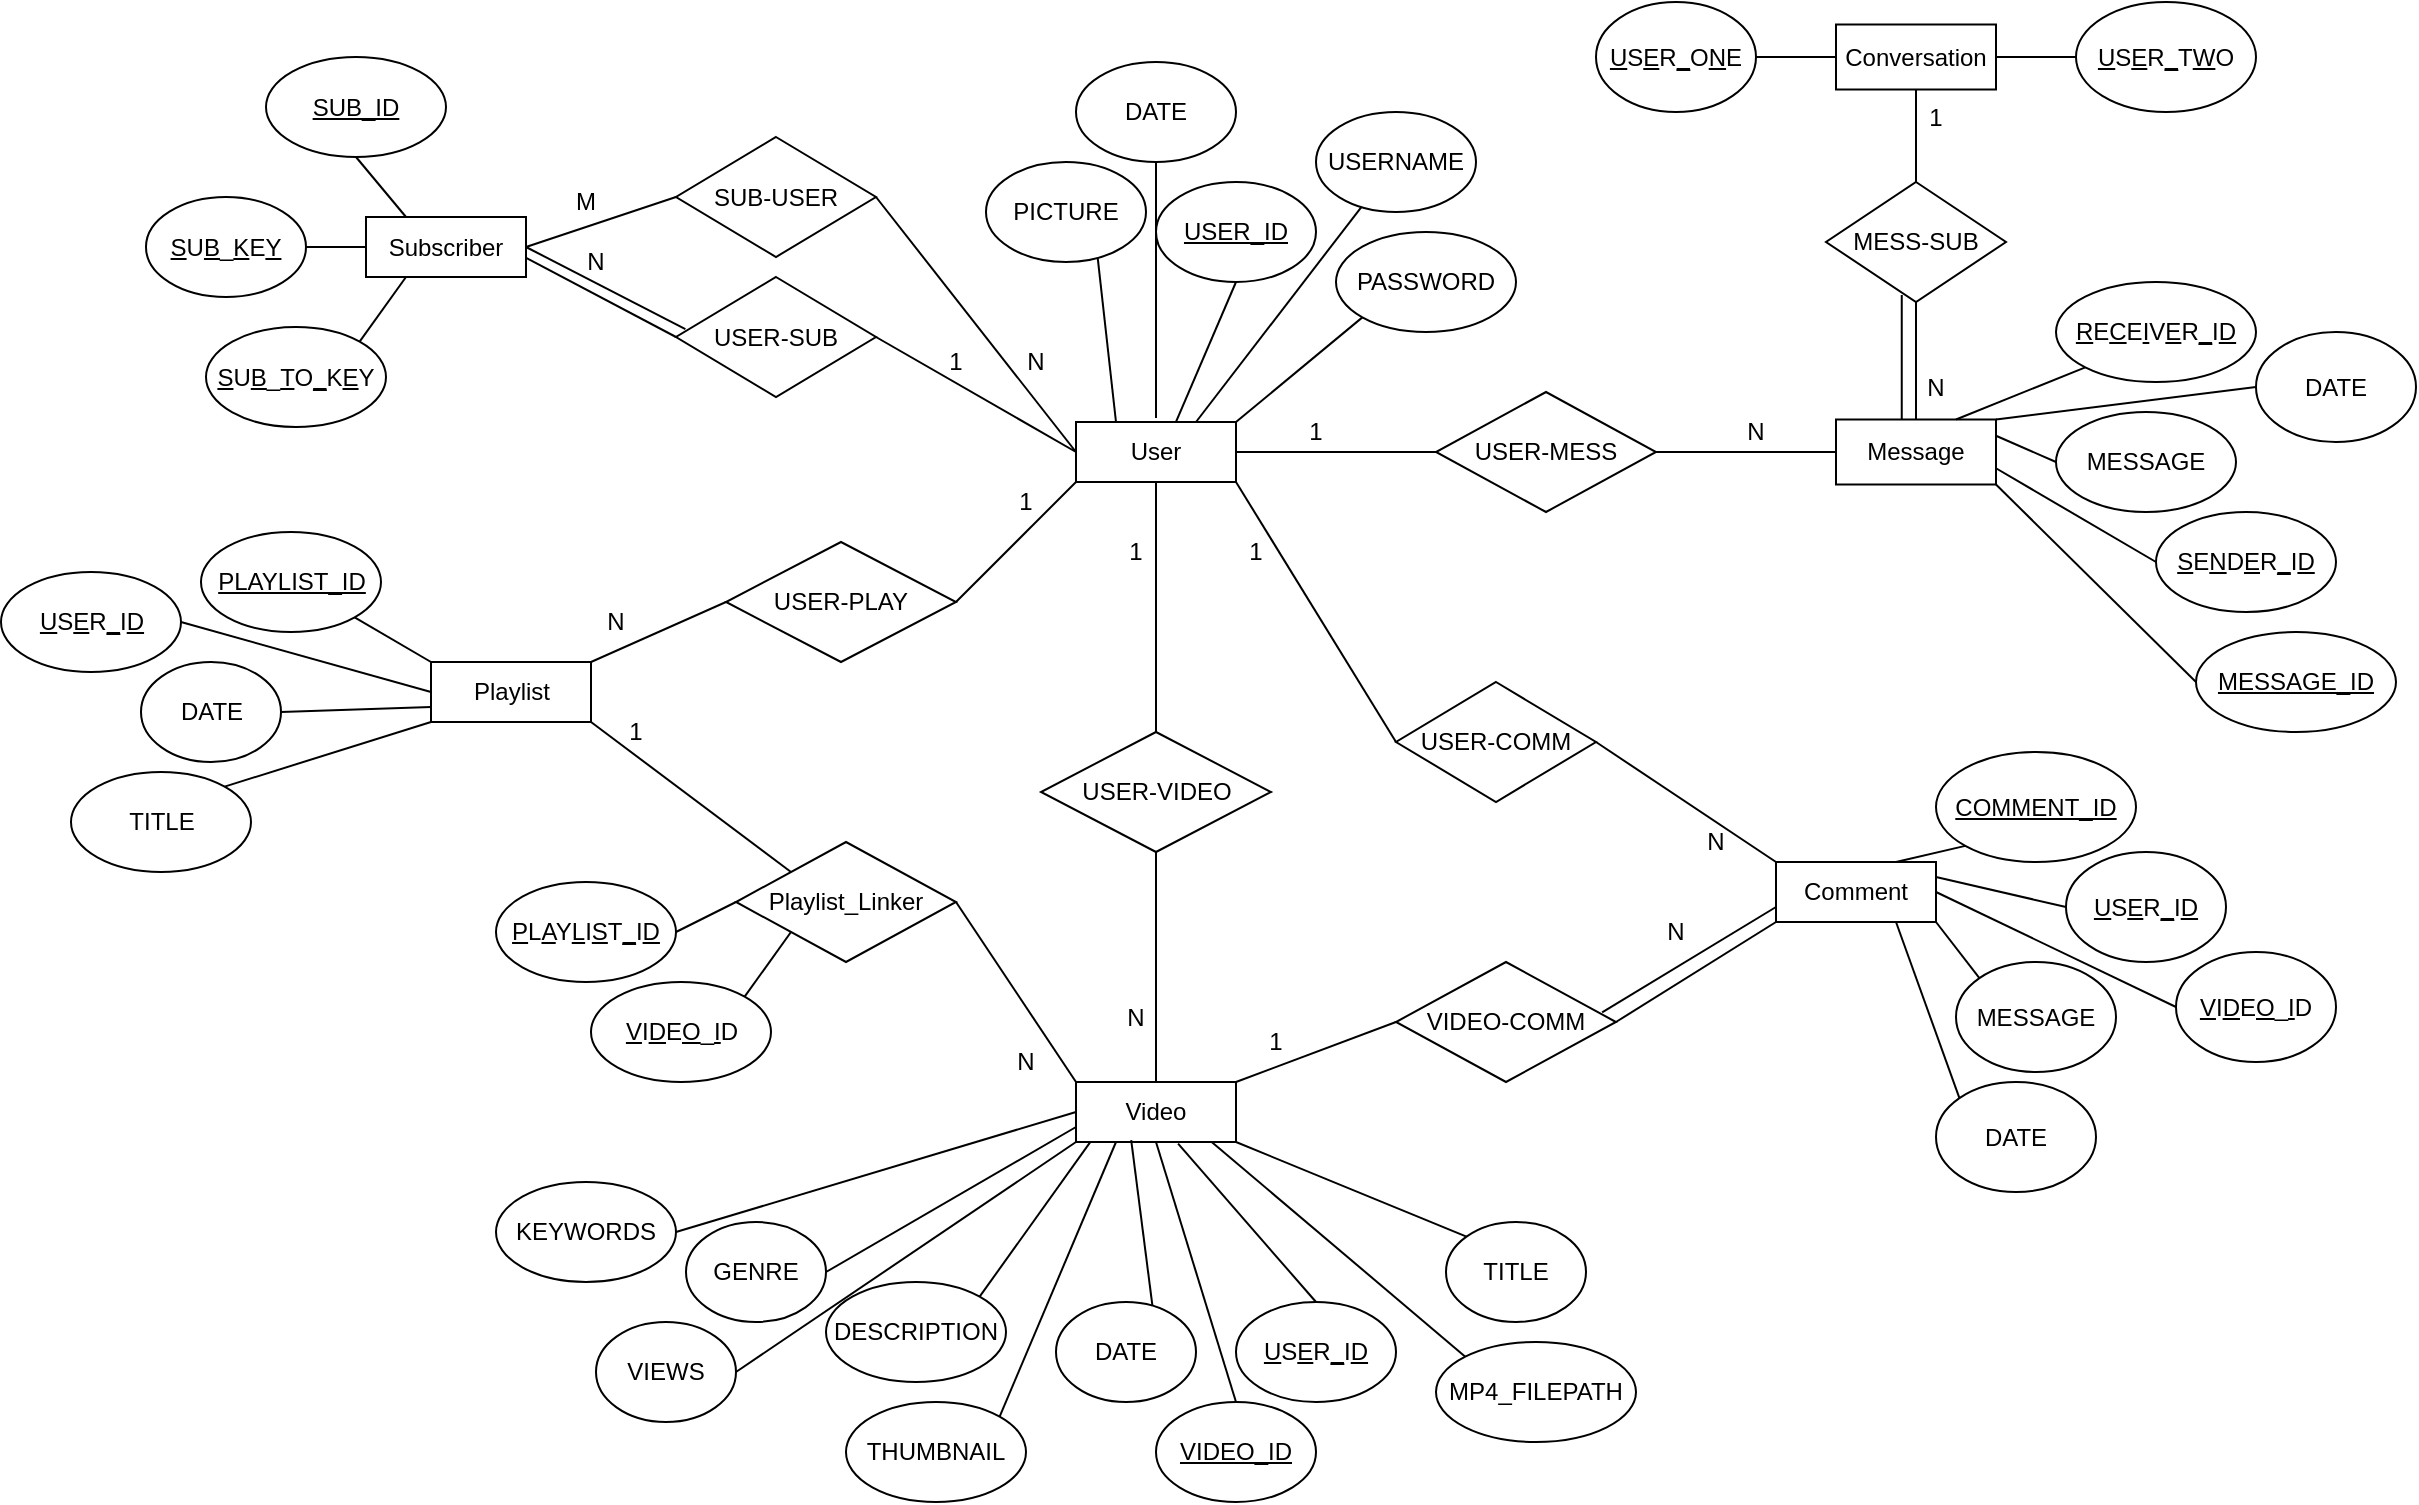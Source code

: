 <mxfile version="12.9.14" type="github">
  <diagram id="RDakOnnjeR9kb4Okva5i" name="Page-1">
    <mxGraphModel dx="1629" dy="430" grid="1" gridSize="10" guides="1" tooltips="1" connect="1" arrows="1" fold="1" page="1" pageScale="1" pageWidth="850" pageHeight="1100" math="0" shadow="0">
      <root>
        <mxCell id="0" />
        <mxCell id="1" parent="0" />
        <mxCell id="MKcImt3iipP7TzkXW-Rf-1" value="User" style="rounded=0;whiteSpace=wrap;html=1;" vertex="1" parent="1">
          <mxGeometry x="470" y="230" width="80" height="30" as="geometry" />
        </mxCell>
        <mxCell id="MKcImt3iipP7TzkXW-Rf-2" value="&lt;u&gt;USER_ID&lt;/u&gt;" style="ellipse;whiteSpace=wrap;html=1;" vertex="1" parent="1">
          <mxGeometry x="510" y="110" width="80" height="50" as="geometry" />
        </mxCell>
        <mxCell id="MKcImt3iipP7TzkXW-Rf-3" value="" style="endArrow=none;html=1;exitX=0.623;exitY=0.012;exitDx=0;exitDy=0;entryX=0.5;entryY=1;entryDx=0;entryDy=0;exitPerimeter=0;" edge="1" parent="1" source="MKcImt3iipP7TzkXW-Rf-1" target="MKcImt3iipP7TzkXW-Rf-2">
          <mxGeometry width="50" height="50" relative="1" as="geometry">
            <mxPoint x="480" y="230" as="sourcePoint" />
            <mxPoint x="530" y="180" as="targetPoint" />
          </mxGeometry>
        </mxCell>
        <mxCell id="MKcImt3iipP7TzkXW-Rf-4" value="USERNAME" style="ellipse;whiteSpace=wrap;html=1;" vertex="1" parent="1">
          <mxGeometry x="590" y="75" width="80" height="50" as="geometry" />
        </mxCell>
        <mxCell id="MKcImt3iipP7TzkXW-Rf-5" value="PASSWORD" style="ellipse;whiteSpace=wrap;html=1;" vertex="1" parent="1">
          <mxGeometry x="600" y="135" width="90" height="50" as="geometry" />
        </mxCell>
        <mxCell id="MKcImt3iipP7TzkXW-Rf-6" value="DATE" style="ellipse;whiteSpace=wrap;html=1;" vertex="1" parent="1">
          <mxGeometry x="470" y="50" width="80" height="50" as="geometry" />
        </mxCell>
        <mxCell id="MKcImt3iipP7TzkXW-Rf-7" value="PICTURE" style="ellipse;whiteSpace=wrap;html=1;" vertex="1" parent="1">
          <mxGeometry x="425" y="100" width="80" height="50" as="geometry" />
        </mxCell>
        <mxCell id="MKcImt3iipP7TzkXW-Rf-8" value="" style="endArrow=none;html=1;exitX=0.75;exitY=0;exitDx=0;exitDy=0;" edge="1" parent="1" source="MKcImt3iipP7TzkXW-Rf-1" target="MKcImt3iipP7TzkXW-Rf-4">
          <mxGeometry width="50" height="50" relative="1" as="geometry">
            <mxPoint x="700" y="240" as="sourcePoint" />
            <mxPoint x="700" y="210" as="targetPoint" />
          </mxGeometry>
        </mxCell>
        <mxCell id="MKcImt3iipP7TzkXW-Rf-9" value="" style="endArrow=none;html=1;entryX=0;entryY=1;entryDx=0;entryDy=0;exitX=1;exitY=0;exitDx=0;exitDy=0;" edge="1" parent="1" source="MKcImt3iipP7TzkXW-Rf-1" target="MKcImt3iipP7TzkXW-Rf-5">
          <mxGeometry width="50" height="50" relative="1" as="geometry">
            <mxPoint x="550" y="227" as="sourcePoint" />
            <mxPoint x="790" y="180" as="targetPoint" />
          </mxGeometry>
        </mxCell>
        <mxCell id="MKcImt3iipP7TzkXW-Rf-10" value="" style="endArrow=none;html=1;entryX=0.5;entryY=1;entryDx=0;entryDy=0;" edge="1" parent="1" target="MKcImt3iipP7TzkXW-Rf-6">
          <mxGeometry width="50" height="50" relative="1" as="geometry">
            <mxPoint x="510" y="228" as="sourcePoint" />
            <mxPoint x="810" y="180" as="targetPoint" />
          </mxGeometry>
        </mxCell>
        <mxCell id="MKcImt3iipP7TzkXW-Rf-11" value="" style="endArrow=none;html=1;exitX=0.25;exitY=0;exitDx=0;exitDy=0;entryX=0.698;entryY=0.956;entryDx=0;entryDy=0;entryPerimeter=0;" edge="1" parent="1" source="MKcImt3iipP7TzkXW-Rf-1" target="MKcImt3iipP7TzkXW-Rf-7">
          <mxGeometry width="50" height="50" relative="1" as="geometry">
            <mxPoint x="790" y="280" as="sourcePoint" />
            <mxPoint x="470" y="210" as="targetPoint" />
          </mxGeometry>
        </mxCell>
        <mxCell id="MKcImt3iipP7TzkXW-Rf-12" value="USER-VIDEO" style="rhombus;whiteSpace=wrap;html=1;" vertex="1" parent="1">
          <mxGeometry x="452.5" y="385" width="115" height="60" as="geometry" />
        </mxCell>
        <mxCell id="MKcImt3iipP7TzkXW-Rf-13" value="" style="endArrow=none;html=1;entryX=0.5;entryY=1;entryDx=0;entryDy=0;exitX=0.5;exitY=0;exitDx=0;exitDy=0;" edge="1" parent="1" source="MKcImt3iipP7TzkXW-Rf-12" target="MKcImt3iipP7TzkXW-Rf-1">
          <mxGeometry width="50" height="50" relative="1" as="geometry">
            <mxPoint x="590" y="350" as="sourcePoint" />
            <mxPoint x="640" y="300" as="targetPoint" />
          </mxGeometry>
        </mxCell>
        <mxCell id="MKcImt3iipP7TzkXW-Rf-14" value="1" style="text;html=1;strokeColor=none;fillColor=none;align=center;verticalAlign=middle;whiteSpace=wrap;rounded=0;" vertex="1" parent="1">
          <mxGeometry x="480" y="285" width="40" height="20" as="geometry" />
        </mxCell>
        <mxCell id="MKcImt3iipP7TzkXW-Rf-16" value="" style="endArrow=none;html=1;entryX=0.5;entryY=1;entryDx=0;entryDy=0;exitX=0.5;exitY=0;exitDx=0;exitDy=0;" edge="1" parent="1" source="MKcImt3iipP7TzkXW-Rf-17" target="MKcImt3iipP7TzkXW-Rf-12">
          <mxGeometry width="50" height="50" relative="1" as="geometry">
            <mxPoint x="510" y="450" as="sourcePoint" />
            <mxPoint x="570" y="430" as="targetPoint" />
          </mxGeometry>
        </mxCell>
        <mxCell id="MKcImt3iipP7TzkXW-Rf-17" value="Video" style="rounded=0;whiteSpace=wrap;html=1;" vertex="1" parent="1">
          <mxGeometry x="470" y="560" width="80" height="30" as="geometry" />
        </mxCell>
        <mxCell id="MKcImt3iipP7TzkXW-Rf-20" value="N" style="text;html=1;strokeColor=none;fillColor=none;align=center;verticalAlign=middle;whiteSpace=wrap;rounded=0;" vertex="1" parent="1">
          <mxGeometry x="480" y="517.5" width="40" height="20" as="geometry" />
        </mxCell>
        <mxCell id="MKcImt3iipP7TzkXW-Rf-21" value="DESCRIPTION" style="ellipse;whiteSpace=wrap;html=1;" vertex="1" parent="1">
          <mxGeometry x="345" y="660" width="90" height="50" as="geometry" />
        </mxCell>
        <mxCell id="MKcImt3iipP7TzkXW-Rf-22" value="DATE" style="ellipse;whiteSpace=wrap;html=1;" vertex="1" parent="1">
          <mxGeometry x="460" y="670" width="70" height="50" as="geometry" />
        </mxCell>
        <mxCell id="MKcImt3iipP7TzkXW-Rf-23" value="MP4_FILEPATH" style="ellipse;whiteSpace=wrap;html=1;" vertex="1" parent="1">
          <mxGeometry x="650" y="690" width="100" height="50" as="geometry" />
        </mxCell>
        <mxCell id="MKcImt3iipP7TzkXW-Rf-24" value="&lt;u&gt;VIDEO_ID&lt;/u&gt;" style="ellipse;whiteSpace=wrap;html=1;" vertex="1" parent="1">
          <mxGeometry x="510" y="720" width="80" height="50" as="geometry" />
        </mxCell>
        <mxCell id="MKcImt3iipP7TzkXW-Rf-25" value="THUMBNAIL" style="ellipse;whiteSpace=wrap;html=1;" vertex="1" parent="1">
          <mxGeometry x="355" y="720" width="90" height="50" as="geometry" />
        </mxCell>
        <mxCell id="MKcImt3iipP7TzkXW-Rf-26" value="TITLE" style="ellipse;whiteSpace=wrap;html=1;" vertex="1" parent="1">
          <mxGeometry x="655" y="630" width="70" height="50" as="geometry" />
        </mxCell>
        <mxCell id="MKcImt3iipP7TzkXW-Rf-27" value="&lt;u&gt;U&lt;/u&gt;S&lt;u&gt;E&lt;/u&gt;R&lt;u&gt;_&lt;/u&gt;I&lt;u&gt;D&lt;/u&gt;" style="ellipse;whiteSpace=wrap;html=1;" vertex="1" parent="1">
          <mxGeometry x="550" y="670" width="80" height="50" as="geometry" />
        </mxCell>
        <mxCell id="MKcImt3iipP7TzkXW-Rf-28" value="" style="endArrow=none;html=1;entryX=0.5;entryY=1;entryDx=0;entryDy=0;exitX=0.5;exitY=0;exitDx=0;exitDy=0;" edge="1" parent="1" source="MKcImt3iipP7TzkXW-Rf-24" target="MKcImt3iipP7TzkXW-Rf-17">
          <mxGeometry width="50" height="50" relative="1" as="geometry">
            <mxPoint x="180" y="550" as="sourcePoint" />
            <mxPoint x="230" y="500" as="targetPoint" />
          </mxGeometry>
        </mxCell>
        <mxCell id="MKcImt3iipP7TzkXW-Rf-29" value="" style="endArrow=none;html=1;exitX=0.638;exitY=1.026;exitDx=0;exitDy=0;entryX=0.5;entryY=0;entryDx=0;entryDy=0;exitPerimeter=0;" edge="1" parent="1" source="MKcImt3iipP7TzkXW-Rf-17" target="MKcImt3iipP7TzkXW-Rf-27">
          <mxGeometry width="50" height="50" relative="1" as="geometry">
            <mxPoint x="650" y="570" as="sourcePoint" />
            <mxPoint x="700" y="520" as="targetPoint" />
          </mxGeometry>
        </mxCell>
        <mxCell id="MKcImt3iipP7TzkXW-Rf-31" value="" style="endArrow=none;html=1;exitX=0;exitY=0;exitDx=0;exitDy=0;entryX=0.848;entryY=1;entryDx=0;entryDy=0;entryPerimeter=0;" edge="1" parent="1" source="MKcImt3iipP7TzkXW-Rf-23" target="MKcImt3iipP7TzkXW-Rf-17">
          <mxGeometry width="50" height="50" relative="1" as="geometry">
            <mxPoint x="600" y="640" as="sourcePoint" />
            <mxPoint x="650" y="590" as="targetPoint" />
          </mxGeometry>
        </mxCell>
        <mxCell id="MKcImt3iipP7TzkXW-Rf-32" value="" style="endArrow=none;html=1;exitX=0.689;exitY=0.04;exitDx=0;exitDy=0;exitPerimeter=0;entryX=0.345;entryY=0.968;entryDx=0;entryDy=0;entryPerimeter=0;" edge="1" parent="1" source="MKcImt3iipP7TzkXW-Rf-22" target="MKcImt3iipP7TzkXW-Rf-17">
          <mxGeometry width="50" height="50" relative="1" as="geometry">
            <mxPoint x="410" y="640" as="sourcePoint" />
            <mxPoint x="499" y="610" as="targetPoint" />
          </mxGeometry>
        </mxCell>
        <mxCell id="MKcImt3iipP7TzkXW-Rf-33" value="" style="endArrow=none;html=1;exitX=0;exitY=0;exitDx=0;exitDy=0;entryX=1;entryY=1;entryDx=0;entryDy=0;" edge="1" parent="1" source="MKcImt3iipP7TzkXW-Rf-26" target="MKcImt3iipP7TzkXW-Rf-17">
          <mxGeometry width="50" height="50" relative="1" as="geometry">
            <mxPoint x="710" y="610" as="sourcePoint" />
            <mxPoint x="760" y="560" as="targetPoint" />
          </mxGeometry>
        </mxCell>
        <mxCell id="MKcImt3iipP7TzkXW-Rf-34" value="" style="endArrow=none;html=1;exitX=1;exitY=0;exitDx=0;exitDy=0;entryX=0.25;entryY=1;entryDx=0;entryDy=0;" edge="1" parent="1" source="MKcImt3iipP7TzkXW-Rf-25" target="MKcImt3iipP7TzkXW-Rf-17">
          <mxGeometry width="50" height="50" relative="1" as="geometry">
            <mxPoint x="380" y="660" as="sourcePoint" />
            <mxPoint x="430" y="610" as="targetPoint" />
          </mxGeometry>
        </mxCell>
        <mxCell id="MKcImt3iipP7TzkXW-Rf-35" value="" style="endArrow=none;html=1;exitX=1;exitY=0;exitDx=0;exitDy=0;entryX=0.09;entryY=0.999;entryDx=0;entryDy=0;entryPerimeter=0;" edge="1" parent="1" source="MKcImt3iipP7TzkXW-Rf-21" target="MKcImt3iipP7TzkXW-Rf-17">
          <mxGeometry width="50" height="50" relative="1" as="geometry">
            <mxPoint x="310" y="620" as="sourcePoint" />
            <mxPoint x="360" y="570" as="targetPoint" />
          </mxGeometry>
        </mxCell>
        <mxCell id="MKcImt3iipP7TzkXW-Rf-36" value="VIEWS" style="ellipse;whiteSpace=wrap;html=1;" vertex="1" parent="1">
          <mxGeometry x="230" y="680" width="70" height="50" as="geometry" />
        </mxCell>
        <mxCell id="MKcImt3iipP7TzkXW-Rf-37" value="GENRE" style="ellipse;whiteSpace=wrap;html=1;" vertex="1" parent="1">
          <mxGeometry x="275" y="630" width="70" height="50" as="geometry" />
        </mxCell>
        <mxCell id="MKcImt3iipP7TzkXW-Rf-38" value="KEYWORDS" style="ellipse;whiteSpace=wrap;html=1;" vertex="1" parent="1">
          <mxGeometry x="180" y="610" width="90" height="50" as="geometry" />
        </mxCell>
        <mxCell id="MKcImt3iipP7TzkXW-Rf-39" value="" style="endArrow=none;html=1;exitX=1;exitY=0.5;exitDx=0;exitDy=0;entryX=0;entryY=1;entryDx=0;entryDy=0;" edge="1" parent="1" source="MKcImt3iipP7TzkXW-Rf-36" target="MKcImt3iipP7TzkXW-Rf-17">
          <mxGeometry width="50" height="50" relative="1" as="geometry">
            <mxPoint x="270" y="600" as="sourcePoint" />
            <mxPoint x="320" y="550" as="targetPoint" />
          </mxGeometry>
        </mxCell>
        <mxCell id="MKcImt3iipP7TzkXW-Rf-40" value="" style="endArrow=none;html=1;exitX=1;exitY=0.5;exitDx=0;exitDy=0;entryX=0;entryY=0.75;entryDx=0;entryDy=0;" edge="1" parent="1" source="MKcImt3iipP7TzkXW-Rf-37" target="MKcImt3iipP7TzkXW-Rf-17">
          <mxGeometry width="50" height="50" relative="1" as="geometry">
            <mxPoint x="300" y="590" as="sourcePoint" />
            <mxPoint x="360" y="550" as="targetPoint" />
          </mxGeometry>
        </mxCell>
        <mxCell id="MKcImt3iipP7TzkXW-Rf-41" value="" style="endArrow=none;html=1;exitX=1;exitY=0.5;exitDx=0;exitDy=0;entryX=0;entryY=0.5;entryDx=0;entryDy=0;" edge="1" parent="1" source="MKcImt3iipP7TzkXW-Rf-38" target="MKcImt3iipP7TzkXW-Rf-17">
          <mxGeometry width="50" height="50" relative="1" as="geometry">
            <mxPoint x="260" y="585" as="sourcePoint" />
            <mxPoint x="460" y="575" as="targetPoint" />
          </mxGeometry>
        </mxCell>
        <mxCell id="MKcImt3iipP7TzkXW-Rf-44" value="Subscriber" style="rounded=0;whiteSpace=wrap;html=1;" vertex="1" parent="1">
          <mxGeometry x="115" y="127.5" width="80" height="30" as="geometry" />
        </mxCell>
        <mxCell id="MKcImt3iipP7TzkXW-Rf-45" value="USER-SUB" style="rhombus;whiteSpace=wrap;html=1;" vertex="1" parent="1">
          <mxGeometry x="270" y="157.5" width="100" height="60" as="geometry" />
        </mxCell>
        <mxCell id="MKcImt3iipP7TzkXW-Rf-46" value="" style="endArrow=none;html=1;exitX=1;exitY=0.5;exitDx=0;exitDy=0;entryX=0.047;entryY=0.435;entryDx=0;entryDy=0;entryPerimeter=0;" edge="1" parent="1" source="MKcImt3iipP7TzkXW-Rf-44" target="MKcImt3iipP7TzkXW-Rf-45">
          <mxGeometry width="50" height="50" relative="1" as="geometry">
            <mxPoint x="260" y="237.5" as="sourcePoint" />
            <mxPoint x="278" y="205.5" as="targetPoint" />
          </mxGeometry>
        </mxCell>
        <mxCell id="MKcImt3iipP7TzkXW-Rf-47" value="" style="endArrow=none;html=1;exitX=1;exitY=0.5;exitDx=0;exitDy=0;entryX=0;entryY=0.5;entryDx=0;entryDy=0;" edge="1" parent="1" source="MKcImt3iipP7TzkXW-Rf-45" target="MKcImt3iipP7TzkXW-Rf-1">
          <mxGeometry width="50" height="50" relative="1" as="geometry">
            <mxPoint x="350" y="330" as="sourcePoint" />
            <mxPoint x="400" y="280" as="targetPoint" />
          </mxGeometry>
        </mxCell>
        <mxCell id="MKcImt3iipP7TzkXW-Rf-48" value="N" style="text;html=1;strokeColor=none;fillColor=none;align=center;verticalAlign=middle;whiteSpace=wrap;rounded=0;" vertex="1" parent="1">
          <mxGeometry x="210" y="140" width="40" height="20" as="geometry" />
        </mxCell>
        <mxCell id="MKcImt3iipP7TzkXW-Rf-49" value="1" style="text;html=1;strokeColor=none;fillColor=none;align=center;verticalAlign=middle;whiteSpace=wrap;rounded=0;" vertex="1" parent="1">
          <mxGeometry x="390" y="190" width="40" height="20" as="geometry" />
        </mxCell>
        <mxCell id="MKcImt3iipP7TzkXW-Rf-51" value="SUB-USER" style="rhombus;whiteSpace=wrap;html=1;" vertex="1" parent="1">
          <mxGeometry x="270" y="87.5" width="100" height="60" as="geometry" />
        </mxCell>
        <mxCell id="MKcImt3iipP7TzkXW-Rf-52" value="" style="endArrow=none;html=1;exitX=1;exitY=0.5;exitDx=0;exitDy=0;entryX=0;entryY=0.5;entryDx=0;entryDy=0;" edge="1" parent="1" source="MKcImt3iipP7TzkXW-Rf-44" target="MKcImt3iipP7TzkXW-Rf-51">
          <mxGeometry width="50" height="50" relative="1" as="geometry">
            <mxPoint x="260" y="167.5" as="sourcePoint" />
            <mxPoint x="310" y="117.5" as="targetPoint" />
          </mxGeometry>
        </mxCell>
        <mxCell id="MKcImt3iipP7TzkXW-Rf-53" value="" style="endArrow=none;html=1;entryX=1;entryY=0.5;entryDx=0;entryDy=0;exitX=0;exitY=0.5;exitDx=0;exitDy=0;" edge="1" parent="1" source="MKcImt3iipP7TzkXW-Rf-1" target="MKcImt3iipP7TzkXW-Rf-51">
          <mxGeometry width="50" height="50" relative="1" as="geometry">
            <mxPoint x="240" y="230" as="sourcePoint" />
            <mxPoint x="290" y="180" as="targetPoint" />
          </mxGeometry>
        </mxCell>
        <mxCell id="MKcImt3iipP7TzkXW-Rf-54" value="N" style="text;html=1;strokeColor=none;fillColor=none;align=center;verticalAlign=middle;whiteSpace=wrap;rounded=0;" vertex="1" parent="1">
          <mxGeometry x="430" y="190" width="40" height="20" as="geometry" />
        </mxCell>
        <mxCell id="MKcImt3iipP7TzkXW-Rf-57" value="M" style="text;html=1;strokeColor=none;fillColor=none;align=center;verticalAlign=middle;whiteSpace=wrap;rounded=0;" vertex="1" parent="1">
          <mxGeometry x="205" y="110" width="40" height="20" as="geometry" />
        </mxCell>
        <mxCell id="MKcImt3iipP7TzkXW-Rf-60" value="" style="endArrow=none;html=1;entryX=0;entryY=0.5;entryDx=0;entryDy=0;exitX=1.004;exitY=0.687;exitDx=0;exitDy=0;exitPerimeter=0;" edge="1" parent="1" source="MKcImt3iipP7TzkXW-Rf-44" target="MKcImt3iipP7TzkXW-Rf-45">
          <mxGeometry width="50" height="50" relative="1" as="geometry">
            <mxPoint x="220" y="307.5" as="sourcePoint" />
            <mxPoint x="270" y="257.5" as="targetPoint" />
          </mxGeometry>
        </mxCell>
        <mxCell id="MKcImt3iipP7TzkXW-Rf-62" value="" style="endArrow=none;html=1;exitX=0.25;exitY=0;exitDx=0;exitDy=0;entryX=0.5;entryY=1;entryDx=0;entryDy=0;" edge="1" parent="1" source="MKcImt3iipP7TzkXW-Rf-44" target="MKcImt3iipP7TzkXW-Rf-63">
          <mxGeometry width="50" height="50" relative="1" as="geometry">
            <mxPoint x="145" y="107.5" as="sourcePoint" />
            <mxPoint x="155" y="97.5" as="targetPoint" />
          </mxGeometry>
        </mxCell>
        <mxCell id="MKcImt3iipP7TzkXW-Rf-63" value="&lt;u&gt;SUB_ID&lt;/u&gt;" style="ellipse;whiteSpace=wrap;html=1;" vertex="1" parent="1">
          <mxGeometry x="65" y="47.5" width="90" height="50" as="geometry" />
        </mxCell>
        <mxCell id="MKcImt3iipP7TzkXW-Rf-64" value="&lt;u&gt;S&lt;/u&gt;U&lt;u&gt;B&lt;/u&gt;_&lt;u&gt;K&lt;/u&gt;E&lt;u&gt;Y&lt;/u&gt;" style="ellipse;whiteSpace=wrap;html=1;" vertex="1" parent="1">
          <mxGeometry x="5" y="117.5" width="80" height="50" as="geometry" />
        </mxCell>
        <mxCell id="MKcImt3iipP7TzkXW-Rf-65" value="" style="endArrow=none;html=1;entryX=0;entryY=0.5;entryDx=0;entryDy=0;exitX=1;exitY=0.5;exitDx=0;exitDy=0;" edge="1" parent="1" source="MKcImt3iipP7TzkXW-Rf-64" target="MKcImt3iipP7TzkXW-Rf-44">
          <mxGeometry width="50" height="50" relative="1" as="geometry">
            <mxPoint x="75" y="237.5" as="sourcePoint" />
            <mxPoint x="125" y="187.5" as="targetPoint" />
          </mxGeometry>
        </mxCell>
        <mxCell id="MKcImt3iipP7TzkXW-Rf-66" value="&lt;u&gt;S&lt;/u&gt;U&lt;u&gt;B&lt;/u&gt;_&lt;u&gt;T&lt;/u&gt;O&lt;u&gt;_&lt;/u&gt;K&lt;u&gt;E&lt;/u&gt;Y" style="ellipse;whiteSpace=wrap;html=1;" vertex="1" parent="1">
          <mxGeometry x="35" y="182.5" width="90" height="50" as="geometry" />
        </mxCell>
        <mxCell id="MKcImt3iipP7TzkXW-Rf-67" value="" style="endArrow=none;html=1;exitX=1;exitY=0;exitDx=0;exitDy=0;entryX=0.25;entryY=1;entryDx=0;entryDy=0;" edge="1" parent="1" source="MKcImt3iipP7TzkXW-Rf-66" target="MKcImt3iipP7TzkXW-Rf-44">
          <mxGeometry width="50" height="50" relative="1" as="geometry">
            <mxPoint x="135" y="247.5" as="sourcePoint" />
            <mxPoint x="185" y="197.5" as="targetPoint" />
          </mxGeometry>
        </mxCell>
        <mxCell id="MKcImt3iipP7TzkXW-Rf-69" value="USER-MESS" style="rhombus;whiteSpace=wrap;html=1;" vertex="1" parent="1">
          <mxGeometry x="650" y="215" width="110" height="60" as="geometry" />
        </mxCell>
        <mxCell id="MKcImt3iipP7TzkXW-Rf-71" value="" style="endArrow=none;html=1;exitX=1;exitY=0.5;exitDx=0;exitDy=0;entryX=0;entryY=0.5;entryDx=0;entryDy=0;" edge="1" parent="1" source="MKcImt3iipP7TzkXW-Rf-1" target="MKcImt3iipP7TzkXW-Rf-69">
          <mxGeometry width="50" height="50" relative="1" as="geometry">
            <mxPoint x="630" y="360" as="sourcePoint" />
            <mxPoint x="680" y="310" as="targetPoint" />
          </mxGeometry>
        </mxCell>
        <mxCell id="MKcImt3iipP7TzkXW-Rf-74" value="" style="endArrow=none;html=1;exitX=1;exitY=0.5;exitDx=0;exitDy=0;entryX=0;entryY=0.5;entryDx=0;entryDy=0;" edge="1" parent="1" source="MKcImt3iipP7TzkXW-Rf-69" target="MKcImt3iipP7TzkXW-Rf-75">
          <mxGeometry width="50" height="50" relative="1" as="geometry">
            <mxPoint x="800" y="220" as="sourcePoint" />
            <mxPoint x="840" y="240" as="targetPoint" />
          </mxGeometry>
        </mxCell>
        <mxCell id="MKcImt3iipP7TzkXW-Rf-75" value="Message" style="rounded=0;whiteSpace=wrap;html=1;" vertex="1" parent="1">
          <mxGeometry x="850" y="228.75" width="80" height="32.5" as="geometry" />
        </mxCell>
        <mxCell id="MKcImt3iipP7TzkXW-Rf-76" value="1" style="text;html=1;strokeColor=none;fillColor=none;align=center;verticalAlign=middle;whiteSpace=wrap;rounded=0;" vertex="1" parent="1">
          <mxGeometry x="570" y="225" width="40" height="20" as="geometry" />
        </mxCell>
        <mxCell id="MKcImt3iipP7TzkXW-Rf-77" value="N" style="text;html=1;strokeColor=none;fillColor=none;align=center;verticalAlign=middle;whiteSpace=wrap;rounded=0;" vertex="1" parent="1">
          <mxGeometry x="790" y="225" width="40" height="20" as="geometry" />
        </mxCell>
        <mxCell id="MKcImt3iipP7TzkXW-Rf-82" value="&lt;u&gt;MESSAGE_ID&lt;/u&gt;" style="ellipse;whiteSpace=wrap;html=1;" vertex="1" parent="1">
          <mxGeometry x="1030" y="335" width="100" height="50" as="geometry" />
        </mxCell>
        <mxCell id="MKcImt3iipP7TzkXW-Rf-83" value="MESSAGE" style="ellipse;whiteSpace=wrap;html=1;" vertex="1" parent="1">
          <mxGeometry x="960" y="225" width="90" height="50" as="geometry" />
        </mxCell>
        <mxCell id="MKcImt3iipP7TzkXW-Rf-84" value="DATE" style="ellipse;whiteSpace=wrap;html=1;" vertex="1" parent="1">
          <mxGeometry x="1060" y="185" width="80" height="55" as="geometry" />
        </mxCell>
        <mxCell id="MKcImt3iipP7TzkXW-Rf-85" value="&lt;u&gt;R&lt;/u&gt;E&lt;u&gt;C&lt;/u&gt;E&lt;u&gt;I&lt;/u&gt;V&lt;u&gt;E&lt;/u&gt;R&lt;u&gt;_&lt;/u&gt;I&lt;u&gt;D&lt;/u&gt;" style="ellipse;whiteSpace=wrap;html=1;" vertex="1" parent="1">
          <mxGeometry x="960" y="160" width="100" height="50" as="geometry" />
        </mxCell>
        <mxCell id="MKcImt3iipP7TzkXW-Rf-86" value="&lt;u&gt;S&lt;/u&gt;E&lt;u&gt;N&lt;/u&gt;D&lt;u&gt;E&lt;/u&gt;R&lt;u&gt;_&lt;/u&gt;I&lt;u&gt;D&lt;/u&gt;" style="ellipse;whiteSpace=wrap;html=1;" vertex="1" parent="1">
          <mxGeometry x="1010" y="275" width="90" height="50" as="geometry" />
        </mxCell>
        <mxCell id="MKcImt3iipP7TzkXW-Rf-87" value="" style="endArrow=none;html=1;exitX=0;exitY=0.5;exitDx=0;exitDy=0;entryX=1;entryY=1;entryDx=0;entryDy=0;" edge="1" parent="1" source="MKcImt3iipP7TzkXW-Rf-82" target="MKcImt3iipP7TzkXW-Rf-75">
          <mxGeometry width="50" height="50" relative="1" as="geometry">
            <mxPoint x="880" y="350" as="sourcePoint" />
            <mxPoint x="850" y="230" as="targetPoint" />
          </mxGeometry>
        </mxCell>
        <mxCell id="MKcImt3iipP7TzkXW-Rf-88" value="" style="endArrow=none;html=1;exitX=0;exitY=0.5;exitDx=0;exitDy=0;entryX=1;entryY=0.75;entryDx=0;entryDy=0;" edge="1" parent="1" source="MKcImt3iipP7TzkXW-Rf-86" target="MKcImt3iipP7TzkXW-Rf-75">
          <mxGeometry width="50" height="50" relative="1" as="geometry">
            <mxPoint x="880" y="330" as="sourcePoint" />
            <mxPoint x="915" y="360" as="targetPoint" />
          </mxGeometry>
        </mxCell>
        <mxCell id="MKcImt3iipP7TzkXW-Rf-89" value="" style="endArrow=none;html=1;exitX=0;exitY=1;exitDx=0;exitDy=0;entryX=0.75;entryY=0;entryDx=0;entryDy=0;" edge="1" parent="1" source="MKcImt3iipP7TzkXW-Rf-85" target="MKcImt3iipP7TzkXW-Rf-75">
          <mxGeometry width="50" height="50" relative="1" as="geometry">
            <mxPoint x="1020" y="350" as="sourcePoint" />
            <mxPoint x="1055" y="380" as="targetPoint" />
          </mxGeometry>
        </mxCell>
        <mxCell id="MKcImt3iipP7TzkXW-Rf-90" value="" style="endArrow=none;html=1;exitX=1;exitY=0.25;exitDx=0;exitDy=0;entryX=0;entryY=0.5;entryDx=0;entryDy=0;" edge="1" parent="1" source="MKcImt3iipP7TzkXW-Rf-75" target="MKcImt3iipP7TzkXW-Rf-83">
          <mxGeometry width="50" height="50" relative="1" as="geometry">
            <mxPoint x="1140" y="330" as="sourcePoint" />
            <mxPoint x="1175" y="360" as="targetPoint" />
          </mxGeometry>
        </mxCell>
        <mxCell id="MKcImt3iipP7TzkXW-Rf-91" value="" style="endArrow=none;html=1;exitX=1;exitY=0;exitDx=0;exitDy=0;entryX=0;entryY=0.5;entryDx=0;entryDy=0;" edge="1" parent="1" source="MKcImt3iipP7TzkXW-Rf-75" target="MKcImt3iipP7TzkXW-Rf-84">
          <mxGeometry width="50" height="50" relative="1" as="geometry">
            <mxPoint x="980" y="440" as="sourcePoint" />
            <mxPoint x="1015" y="470" as="targetPoint" />
          </mxGeometry>
        </mxCell>
        <mxCell id="MKcImt3iipP7TzkXW-Rf-92" value="MESS-SUB" style="rhombus;whiteSpace=wrap;html=1;" vertex="1" parent="1">
          <mxGeometry x="845" y="110" width="90" height="60" as="geometry" />
        </mxCell>
        <mxCell id="MKcImt3iipP7TzkXW-Rf-95" value="" style="endArrow=none;html=1;exitX=0.5;exitY=0;exitDx=0;exitDy=0;" edge="1" parent="1" source="MKcImt3iipP7TzkXW-Rf-75">
          <mxGeometry width="50" height="50" relative="1" as="geometry">
            <mxPoint x="750" y="160" as="sourcePoint" />
            <mxPoint x="890" y="170" as="targetPoint" />
          </mxGeometry>
        </mxCell>
        <mxCell id="MKcImt3iipP7TzkXW-Rf-96" value="" style="endArrow=none;html=1;exitX=0.5;exitY=0;exitDx=0;exitDy=0;entryX=0.5;entryY=1;entryDx=0;entryDy=0;" edge="1" parent="1" source="MKcImt3iipP7TzkXW-Rf-92" target="MKcImt3iipP7TzkXW-Rf-97">
          <mxGeometry width="50" height="50" relative="1" as="geometry">
            <mxPoint x="900" y="100" as="sourcePoint" />
            <mxPoint x="890" y="50" as="targetPoint" />
          </mxGeometry>
        </mxCell>
        <mxCell id="MKcImt3iipP7TzkXW-Rf-97" value="Conversation" style="rounded=0;whiteSpace=wrap;html=1;" vertex="1" parent="1">
          <mxGeometry x="850" y="31.25" width="80" height="32.5" as="geometry" />
        </mxCell>
        <mxCell id="MKcImt3iipP7TzkXW-Rf-98" value="N" style="text;html=1;strokeColor=none;fillColor=none;align=center;verticalAlign=middle;whiteSpace=wrap;rounded=0;" vertex="1" parent="1">
          <mxGeometry x="880" y="202.5" width="40" height="20" as="geometry" />
        </mxCell>
        <mxCell id="MKcImt3iipP7TzkXW-Rf-99" value="1" style="text;html=1;strokeColor=none;fillColor=none;align=center;verticalAlign=middle;whiteSpace=wrap;rounded=0;" vertex="1" parent="1">
          <mxGeometry x="880" y="67.5" width="40" height="20" as="geometry" />
        </mxCell>
        <mxCell id="MKcImt3iipP7TzkXW-Rf-100" value="" style="endArrow=none;html=1;exitX=0;exitY=0.5;exitDx=0;exitDy=0;entryX=1;entryY=0.5;entryDx=0;entryDy=0;" edge="1" parent="1" source="MKcImt3iipP7TzkXW-Rf-97" target="MKcImt3iipP7TzkXW-Rf-101">
          <mxGeometry width="50" height="50" relative="1" as="geometry">
            <mxPoint x="800" y="10" as="sourcePoint" />
            <mxPoint x="810" y="10" as="targetPoint" />
          </mxGeometry>
        </mxCell>
        <mxCell id="MKcImt3iipP7TzkXW-Rf-101" value="&lt;u&gt;U&lt;/u&gt;S&lt;u&gt;E&lt;/u&gt;R&lt;u&gt;_&lt;/u&gt;O&lt;u&gt;N&lt;/u&gt;E" style="ellipse;whiteSpace=wrap;html=1;" vertex="1" parent="1">
          <mxGeometry x="730" y="20" width="80" height="55" as="geometry" />
        </mxCell>
        <mxCell id="MKcImt3iipP7TzkXW-Rf-103" value="&lt;u&gt;U&lt;/u&gt;S&lt;u&gt;E&lt;/u&gt;R&lt;u&gt;_&lt;/u&gt;T&lt;u&gt;W&lt;/u&gt;O" style="ellipse;whiteSpace=wrap;html=1;" vertex="1" parent="1">
          <mxGeometry x="970" y="20" width="90" height="55" as="geometry" />
        </mxCell>
        <mxCell id="MKcImt3iipP7TzkXW-Rf-105" value="" style="endArrow=none;html=1;exitX=1;exitY=0.5;exitDx=0;exitDy=0;entryX=0;entryY=0.5;entryDx=0;entryDy=0;" edge="1" parent="1" source="MKcImt3iipP7TzkXW-Rf-97" target="MKcImt3iipP7TzkXW-Rf-103">
          <mxGeometry width="50" height="50" relative="1" as="geometry">
            <mxPoint x="980" y="100" as="sourcePoint" />
            <mxPoint x="1030" y="50" as="targetPoint" />
          </mxGeometry>
        </mxCell>
        <mxCell id="MKcImt3iipP7TzkXW-Rf-106" value="USER-COMM" style="rhombus;whiteSpace=wrap;html=1;" vertex="1" parent="1">
          <mxGeometry x="630" y="360" width="100" height="60" as="geometry" />
        </mxCell>
        <mxCell id="MKcImt3iipP7TzkXW-Rf-107" value="" style="endArrow=none;html=1;exitX=1;exitY=1;exitDx=0;exitDy=0;entryX=0;entryY=0.5;entryDx=0;entryDy=0;" edge="1" parent="1" source="MKcImt3iipP7TzkXW-Rf-1" target="MKcImt3iipP7TzkXW-Rf-106">
          <mxGeometry width="50" height="50" relative="1" as="geometry">
            <mxPoint x="530" y="320" as="sourcePoint" />
            <mxPoint x="580" y="270" as="targetPoint" />
          </mxGeometry>
        </mxCell>
        <mxCell id="MKcImt3iipP7TzkXW-Rf-108" value="" style="endArrow=none;html=1;exitX=1;exitY=0.5;exitDx=0;exitDy=0;entryX=0;entryY=0;entryDx=0;entryDy=0;" edge="1" parent="1" source="MKcImt3iipP7TzkXW-Rf-106" target="MKcImt3iipP7TzkXW-Rf-109">
          <mxGeometry width="50" height="50" relative="1" as="geometry">
            <mxPoint x="830" y="420" as="sourcePoint" />
            <mxPoint x="750" y="400" as="targetPoint" />
          </mxGeometry>
        </mxCell>
        <mxCell id="MKcImt3iipP7TzkXW-Rf-109" value="Comment" style="rounded=0;whiteSpace=wrap;html=1;" vertex="1" parent="1">
          <mxGeometry x="820" y="450" width="80" height="30" as="geometry" />
        </mxCell>
        <mxCell id="MKcImt3iipP7TzkXW-Rf-112" value="VIDEO-COMM" style="rhombus;whiteSpace=wrap;html=1;" vertex="1" parent="1">
          <mxGeometry x="630" y="500" width="110" height="60" as="geometry" />
        </mxCell>
        <mxCell id="MKcImt3iipP7TzkXW-Rf-113" value="" style="endArrow=none;html=1;exitX=1;exitY=0.5;exitDx=0;exitDy=0;entryX=0;entryY=1;entryDx=0;entryDy=0;" edge="1" parent="1" source="MKcImt3iipP7TzkXW-Rf-112" target="MKcImt3iipP7TzkXW-Rf-109">
          <mxGeometry width="50" height="50" relative="1" as="geometry">
            <mxPoint x="920" y="560" as="sourcePoint" />
            <mxPoint x="970" y="510" as="targetPoint" />
          </mxGeometry>
        </mxCell>
        <mxCell id="MKcImt3iipP7TzkXW-Rf-114" value="" style="endArrow=none;html=1;exitX=1;exitY=0;exitDx=0;exitDy=0;entryX=0;entryY=0.5;entryDx=0;entryDy=0;" edge="1" parent="1" source="MKcImt3iipP7TzkXW-Rf-17" target="MKcImt3iipP7TzkXW-Rf-112">
          <mxGeometry width="50" height="50" relative="1" as="geometry">
            <mxPoint x="680" y="600" as="sourcePoint" />
            <mxPoint x="730" y="550" as="targetPoint" />
          </mxGeometry>
        </mxCell>
        <mxCell id="MKcImt3iipP7TzkXW-Rf-115" value="1" style="text;html=1;strokeColor=none;fillColor=none;align=center;verticalAlign=middle;whiteSpace=wrap;rounded=0;" vertex="1" parent="1">
          <mxGeometry x="550" y="530" width="40" height="20" as="geometry" />
        </mxCell>
        <mxCell id="MKcImt3iipP7TzkXW-Rf-116" value="N" style="text;html=1;strokeColor=none;fillColor=none;align=center;verticalAlign=middle;whiteSpace=wrap;rounded=0;" vertex="1" parent="1">
          <mxGeometry x="750" y="475" width="40" height="20" as="geometry" />
        </mxCell>
        <mxCell id="MKcImt3iipP7TzkXW-Rf-117" value="1" style="text;html=1;strokeColor=none;fillColor=none;align=center;verticalAlign=middle;whiteSpace=wrap;rounded=0;" vertex="1" parent="1">
          <mxGeometry x="540" y="285" width="40" height="20" as="geometry" />
        </mxCell>
        <mxCell id="MKcImt3iipP7TzkXW-Rf-118" value="N" style="text;html=1;strokeColor=none;fillColor=none;align=center;verticalAlign=middle;whiteSpace=wrap;rounded=0;" vertex="1" parent="1">
          <mxGeometry x="770" y="430" width="40" height="20" as="geometry" />
        </mxCell>
        <mxCell id="MKcImt3iipP7TzkXW-Rf-119" value="" style="endArrow=none;html=1;exitX=0.75;exitY=0;exitDx=0;exitDy=0;entryX=0;entryY=1;entryDx=0;entryDy=0;" edge="1" parent="1" source="MKcImt3iipP7TzkXW-Rf-109" target="MKcImt3iipP7TzkXW-Rf-120">
          <mxGeometry width="50" height="50" relative="1" as="geometry">
            <mxPoint x="890" y="420" as="sourcePoint" />
            <mxPoint x="880" y="380" as="targetPoint" />
          </mxGeometry>
        </mxCell>
        <mxCell id="MKcImt3iipP7TzkXW-Rf-120" value="&lt;u&gt;COMMENT_ID&lt;/u&gt;" style="ellipse;whiteSpace=wrap;html=1;" vertex="1" parent="1">
          <mxGeometry x="900" y="395" width="100" height="55" as="geometry" />
        </mxCell>
        <mxCell id="MKcImt3iipP7TzkXW-Rf-121" value="MESSAGE" style="ellipse;whiteSpace=wrap;html=1;" vertex="1" parent="1">
          <mxGeometry x="910" y="500" width="80" height="55" as="geometry" />
        </mxCell>
        <mxCell id="MKcImt3iipP7TzkXW-Rf-123" value="&lt;u&gt;V&lt;/u&gt;I&lt;u&gt;D&lt;/u&gt;E&lt;u&gt;O&lt;/u&gt;_&lt;u&gt;I&lt;/u&gt;D" style="ellipse;whiteSpace=wrap;html=1;" vertex="1" parent="1">
          <mxGeometry x="1020" y="495" width="80" height="55" as="geometry" />
        </mxCell>
        <mxCell id="MKcImt3iipP7TzkXW-Rf-124" value="&lt;u&gt;U&lt;/u&gt;S&lt;u&gt;E&lt;/u&gt;R&lt;u&gt;_&lt;/u&gt;I&lt;u&gt;D&lt;/u&gt;" style="ellipse;whiteSpace=wrap;html=1;" vertex="1" parent="1">
          <mxGeometry x="965" y="445" width="80" height="55" as="geometry" />
        </mxCell>
        <mxCell id="MKcImt3iipP7TzkXW-Rf-125" value="DATE" style="ellipse;whiteSpace=wrap;html=1;" vertex="1" parent="1">
          <mxGeometry x="900" y="560" width="80" height="55" as="geometry" />
        </mxCell>
        <mxCell id="MKcImt3iipP7TzkXW-Rf-126" value="" style="endArrow=none;html=1;exitX=1;exitY=0.25;exitDx=0;exitDy=0;entryX=0;entryY=0.5;entryDx=0;entryDy=0;" edge="1" parent="1" source="MKcImt3iipP7TzkXW-Rf-109" target="MKcImt3iipP7TzkXW-Rf-124">
          <mxGeometry width="50" height="50" relative="1" as="geometry">
            <mxPoint x="840" y="530" as="sourcePoint" />
            <mxPoint x="930" y="362.5" as="targetPoint" />
          </mxGeometry>
        </mxCell>
        <mxCell id="MKcImt3iipP7TzkXW-Rf-130" value="" style="endArrow=none;html=1;exitX=1;exitY=0.5;exitDx=0;exitDy=0;entryX=0;entryY=0.5;entryDx=0;entryDy=0;" edge="1" parent="1" source="MKcImt3iipP7TzkXW-Rf-109" target="MKcImt3iipP7TzkXW-Rf-123">
          <mxGeometry width="50" height="50" relative="1" as="geometry">
            <mxPoint x="830" y="510" as="sourcePoint" />
            <mxPoint x="880" y="460" as="targetPoint" />
          </mxGeometry>
        </mxCell>
        <mxCell id="MKcImt3iipP7TzkXW-Rf-133" value="" style="endArrow=none;html=1;exitX=1;exitY=1;exitDx=0;exitDy=0;entryX=0;entryY=0;entryDx=0;entryDy=0;" edge="1" parent="1" source="MKcImt3iipP7TzkXW-Rf-109" target="MKcImt3iipP7TzkXW-Rf-121">
          <mxGeometry width="50" height="50" relative="1" as="geometry">
            <mxPoint x="1060" y="670" as="sourcePoint" />
            <mxPoint x="1110" y="620" as="targetPoint" />
          </mxGeometry>
        </mxCell>
        <mxCell id="MKcImt3iipP7TzkXW-Rf-134" value="" style="endArrow=none;html=1;exitX=0.75;exitY=1;exitDx=0;exitDy=0;entryX=0;entryY=0;entryDx=0;entryDy=0;" edge="1" parent="1" source="MKcImt3iipP7TzkXW-Rf-109" target="MKcImt3iipP7TzkXW-Rf-125">
          <mxGeometry width="50" height="50" relative="1" as="geometry">
            <mxPoint x="1050" y="700" as="sourcePoint" />
            <mxPoint x="1100" y="650" as="targetPoint" />
          </mxGeometry>
        </mxCell>
        <mxCell id="MKcImt3iipP7TzkXW-Rf-136" value="USER-PLAY" style="rhombus;whiteSpace=wrap;html=1;" vertex="1" parent="1">
          <mxGeometry x="295" y="290" width="115" height="60" as="geometry" />
        </mxCell>
        <mxCell id="MKcImt3iipP7TzkXW-Rf-137" value="" style="endArrow=none;html=1;exitX=1;exitY=0.5;exitDx=0;exitDy=0;entryX=0;entryY=1;entryDx=0;entryDy=0;" edge="1" parent="1" source="MKcImt3iipP7TzkXW-Rf-136" target="MKcImt3iipP7TzkXW-Rf-1">
          <mxGeometry width="50" height="50" relative="1" as="geometry">
            <mxPoint x="420" y="360" as="sourcePoint" />
            <mxPoint x="470" y="310" as="targetPoint" />
          </mxGeometry>
        </mxCell>
        <mxCell id="MKcImt3iipP7TzkXW-Rf-138" value="1" style="text;html=1;strokeColor=none;fillColor=none;align=center;verticalAlign=middle;whiteSpace=wrap;rounded=0;" vertex="1" parent="1">
          <mxGeometry x="425" y="260" width="40" height="20" as="geometry" />
        </mxCell>
        <mxCell id="MKcImt3iipP7TzkXW-Rf-139" value="Playlist" style="rounded=0;whiteSpace=wrap;html=1;" vertex="1" parent="1">
          <mxGeometry x="147.5" y="350" width="80" height="30" as="geometry" />
        </mxCell>
        <mxCell id="MKcImt3iipP7TzkXW-Rf-140" value="" style="endArrow=none;html=1;exitX=1;exitY=0;exitDx=0;exitDy=0;entryX=0;entryY=0.5;entryDx=0;entryDy=0;" edge="1" parent="1" source="MKcImt3iipP7TzkXW-Rf-139" target="MKcImt3iipP7TzkXW-Rf-136">
          <mxGeometry width="50" height="50" relative="1" as="geometry">
            <mxPoint x="190" y="360" as="sourcePoint" />
            <mxPoint x="240" y="310" as="targetPoint" />
          </mxGeometry>
        </mxCell>
        <mxCell id="MKcImt3iipP7TzkXW-Rf-141" value="N" style="text;html=1;strokeColor=none;fillColor=none;align=center;verticalAlign=middle;whiteSpace=wrap;rounded=0;" vertex="1" parent="1">
          <mxGeometry x="220" y="320" width="40" height="20" as="geometry" />
        </mxCell>
        <mxCell id="MKcImt3iipP7TzkXW-Rf-142" value="&lt;u&gt;U&lt;/u&gt;S&lt;u&gt;E&lt;/u&gt;R&lt;u&gt;_&lt;/u&gt;I&lt;u&gt;D&lt;/u&gt;" style="ellipse;whiteSpace=wrap;html=1;" vertex="1" parent="1">
          <mxGeometry x="-67.5" y="305" width="90" height="50" as="geometry" />
        </mxCell>
        <mxCell id="MKcImt3iipP7TzkXW-Rf-143" value="&lt;u&gt;PLAYLIST_ID&lt;/u&gt;" style="ellipse;whiteSpace=wrap;html=1;" vertex="1" parent="1">
          <mxGeometry x="32.5" y="285" width="90" height="50" as="geometry" />
        </mxCell>
        <mxCell id="MKcImt3iipP7TzkXW-Rf-144" value="TITLE" style="ellipse;whiteSpace=wrap;html=1;" vertex="1" parent="1">
          <mxGeometry x="-32.5" y="405" width="90" height="50" as="geometry" />
        </mxCell>
        <mxCell id="MKcImt3iipP7TzkXW-Rf-145" value="DATE" style="ellipse;whiteSpace=wrap;html=1;" vertex="1" parent="1">
          <mxGeometry x="2.5" y="350" width="70" height="50" as="geometry" />
        </mxCell>
        <mxCell id="MKcImt3iipP7TzkXW-Rf-147" value="" style="endArrow=none;html=1;exitX=1;exitY=1;exitDx=0;exitDy=0;entryX=0;entryY=0;entryDx=0;entryDy=0;" edge="1" parent="1" source="MKcImt3iipP7TzkXW-Rf-143" target="MKcImt3iipP7TzkXW-Rf-139">
          <mxGeometry width="50" height="50" relative="1" as="geometry">
            <mxPoint x="117.5" y="316.25" as="sourcePoint" />
            <mxPoint x="167.5" y="266.25" as="targetPoint" />
          </mxGeometry>
        </mxCell>
        <mxCell id="MKcImt3iipP7TzkXW-Rf-148" value="" style="endArrow=none;html=1;exitX=1;exitY=0.5;exitDx=0;exitDy=0;entryX=0;entryY=0.5;entryDx=0;entryDy=0;" edge="1" parent="1" source="MKcImt3iipP7TzkXW-Rf-142" target="MKcImt3iipP7TzkXW-Rf-139">
          <mxGeometry width="50" height="50" relative="1" as="geometry">
            <mxPoint x="-2.5" y="386.25" as="sourcePoint" />
            <mxPoint x="47.5" y="336.25" as="targetPoint" />
          </mxGeometry>
        </mxCell>
        <mxCell id="MKcImt3iipP7TzkXW-Rf-149" value="" style="endArrow=none;html=1;exitX=1;exitY=0.5;exitDx=0;exitDy=0;entryX=0;entryY=0.75;entryDx=0;entryDy=0;" edge="1" parent="1" source="MKcImt3iipP7TzkXW-Rf-145" target="MKcImt3iipP7TzkXW-Rf-139">
          <mxGeometry width="50" height="50" relative="1" as="geometry">
            <mxPoint x="157.5" y="426.25" as="sourcePoint" />
            <mxPoint x="207.5" y="376.25" as="targetPoint" />
          </mxGeometry>
        </mxCell>
        <mxCell id="MKcImt3iipP7TzkXW-Rf-150" value="" style="endArrow=none;html=1;exitX=1;exitY=0;exitDx=0;exitDy=0;entryX=0;entryY=1;entryDx=0;entryDy=0;" edge="1" parent="1" source="MKcImt3iipP7TzkXW-Rf-144" target="MKcImt3iipP7TzkXW-Rf-139">
          <mxGeometry width="50" height="50" relative="1" as="geometry">
            <mxPoint x="57.5" y="416.25" as="sourcePoint" />
            <mxPoint x="107.5" y="366.25" as="targetPoint" />
          </mxGeometry>
        </mxCell>
        <mxCell id="MKcImt3iipP7TzkXW-Rf-151" value="Playlist_Linker" style="rhombus;whiteSpace=wrap;html=1;" vertex="1" parent="1">
          <mxGeometry x="300" y="440" width="110" height="60" as="geometry" />
        </mxCell>
        <mxCell id="MKcImt3iipP7TzkXW-Rf-152" value="" style="endArrow=none;html=1;exitX=0;exitY=0;exitDx=0;exitDy=0;entryX=1;entryY=0.5;entryDx=0;entryDy=0;" edge="1" parent="1" source="MKcImt3iipP7TzkXW-Rf-17" target="MKcImt3iipP7TzkXW-Rf-151">
          <mxGeometry width="50" height="50" relative="1" as="geometry">
            <mxPoint x="360" y="460" as="sourcePoint" />
            <mxPoint x="410" y="410" as="targetPoint" />
          </mxGeometry>
        </mxCell>
        <mxCell id="MKcImt3iipP7TzkXW-Rf-153" value="N" style="text;html=1;strokeColor=none;fillColor=none;align=center;verticalAlign=middle;whiteSpace=wrap;rounded=0;" vertex="1" parent="1">
          <mxGeometry x="425" y="540" width="40" height="20" as="geometry" />
        </mxCell>
        <mxCell id="MKcImt3iipP7TzkXW-Rf-157" value="" style="endArrow=none;html=1;exitX=1;exitY=1;exitDx=0;exitDy=0;entryX=0;entryY=0;entryDx=0;entryDy=0;" edge="1" parent="1" source="MKcImt3iipP7TzkXW-Rf-139" target="MKcImt3iipP7TzkXW-Rf-151">
          <mxGeometry width="50" height="50" relative="1" as="geometry">
            <mxPoint x="300" y="400" as="sourcePoint" />
            <mxPoint x="300" y="470" as="targetPoint" />
          </mxGeometry>
        </mxCell>
        <mxCell id="MKcImt3iipP7TzkXW-Rf-158" value="1" style="text;html=1;strokeColor=none;fillColor=none;align=center;verticalAlign=middle;whiteSpace=wrap;rounded=0;" vertex="1" parent="1">
          <mxGeometry x="230" y="375" width="40" height="20" as="geometry" />
        </mxCell>
        <mxCell id="MKcImt3iipP7TzkXW-Rf-164" value="&lt;u&gt;V&lt;/u&gt;I&lt;u&gt;D&lt;/u&gt;E&lt;u&gt;O&lt;/u&gt;_&lt;u&gt;I&lt;/u&gt;D" style="ellipse;whiteSpace=wrap;html=1;" vertex="1" parent="1">
          <mxGeometry x="227.5" y="510" width="90" height="50" as="geometry" />
        </mxCell>
        <mxCell id="MKcImt3iipP7TzkXW-Rf-165" value="&lt;u&gt;P&lt;/u&gt;L&lt;u&gt;A&lt;/u&gt;Y&lt;u&gt;L&lt;/u&gt;I&lt;u&gt;S&lt;/u&gt;T&lt;u&gt;_&lt;/u&gt;I&lt;u&gt;D&lt;/u&gt;" style="ellipse;whiteSpace=wrap;html=1;" vertex="1" parent="1">
          <mxGeometry x="180" y="460" width="90" height="50" as="geometry" />
        </mxCell>
        <mxCell id="MKcImt3iipP7TzkXW-Rf-166" value="" style="endArrow=none;html=1;entryX=0;entryY=0.5;entryDx=0;entryDy=0;exitX=1;exitY=0.5;exitDx=0;exitDy=0;" edge="1" parent="1" source="MKcImt3iipP7TzkXW-Rf-165" target="MKcImt3iipP7TzkXW-Rf-151">
          <mxGeometry width="50" height="50" relative="1" as="geometry">
            <mxPoint x="200" y="460" as="sourcePoint" />
            <mxPoint x="250" y="410" as="targetPoint" />
          </mxGeometry>
        </mxCell>
        <mxCell id="MKcImt3iipP7TzkXW-Rf-167" value="" style="endArrow=none;html=1;exitX=1;exitY=0;exitDx=0;exitDy=0;entryX=0;entryY=1;entryDx=0;entryDy=0;" edge="1" parent="1" source="MKcImt3iipP7TzkXW-Rf-164" target="MKcImt3iipP7TzkXW-Rf-151">
          <mxGeometry width="50" height="50" relative="1" as="geometry">
            <mxPoint x="340" y="560" as="sourcePoint" />
            <mxPoint x="390" y="510" as="targetPoint" />
          </mxGeometry>
        </mxCell>
        <mxCell id="MKcImt3iipP7TzkXW-Rf-168" value="" style="endArrow=none;html=1;exitX=0.937;exitY=0.42;exitDx=0;exitDy=0;exitPerimeter=0;entryX=0;entryY=0.75;entryDx=0;entryDy=0;" edge="1" parent="1" source="MKcImt3iipP7TzkXW-Rf-112" target="MKcImt3iipP7TzkXW-Rf-109">
          <mxGeometry width="50" height="50" relative="1" as="geometry">
            <mxPoint x="800" y="580" as="sourcePoint" />
            <mxPoint x="850" y="530" as="targetPoint" />
          </mxGeometry>
        </mxCell>
        <mxCell id="MKcImt3iipP7TzkXW-Rf-169" value="" style="endArrow=none;html=1;entryX=0.421;entryY=0.941;entryDx=0;entryDy=0;entryPerimeter=0;exitX=0.411;exitY=0.004;exitDx=0;exitDy=0;exitPerimeter=0;" edge="1" parent="1" source="MKcImt3iipP7TzkXW-Rf-75" target="MKcImt3iipP7TzkXW-Rf-92">
          <mxGeometry width="50" height="50" relative="1" as="geometry">
            <mxPoint x="870" y="200" as="sourcePoint" />
            <mxPoint x="880" y="180" as="targetPoint" />
          </mxGeometry>
        </mxCell>
      </root>
    </mxGraphModel>
  </diagram>
</mxfile>
